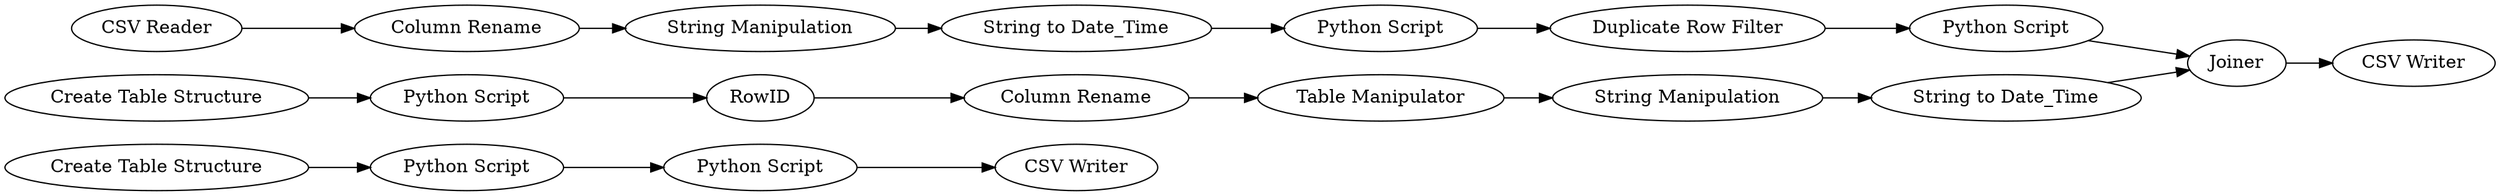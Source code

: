 digraph {
	26 [label="CSV Writer"]
	54 [label="Python Script"]
	55 [label="Create Table Structure"]
	56 [label="Python Script"]
	85 [label="Python Script"]
	86 [label="Create Table Structure"]
	87 [label="Python Script"]
	90 [label="Python Script"]
	93 [label="CSV Reader"]
	94 [label="Column Rename"]
	95 [label="String to Date_Time"]
	98 [label="String Manipulation"]
	99 [label=Joiner]
	100 [label="String to Date_Time"]
	102 [label=RowID]
	103 [label="String Manipulation"]
	104 [label="Column Rename"]
	105 [label="Table Manipulator"]
	106 [label="CSV Writer"]
	107 [label="Duplicate Row Filter"]
	54 -> 56
	55 -> 54
	56 -> 26
	85 -> 102
	86 -> 85
	87 -> 99
	90 -> 107
	93 -> 94
	94 -> 98
	95 -> 90
	98 -> 95
	99 -> 106
	100 -> 99
	102 -> 104
	103 -> 100
	104 -> 105
	105 -> 103
	107 -> 87
	rankdir=LR
}
